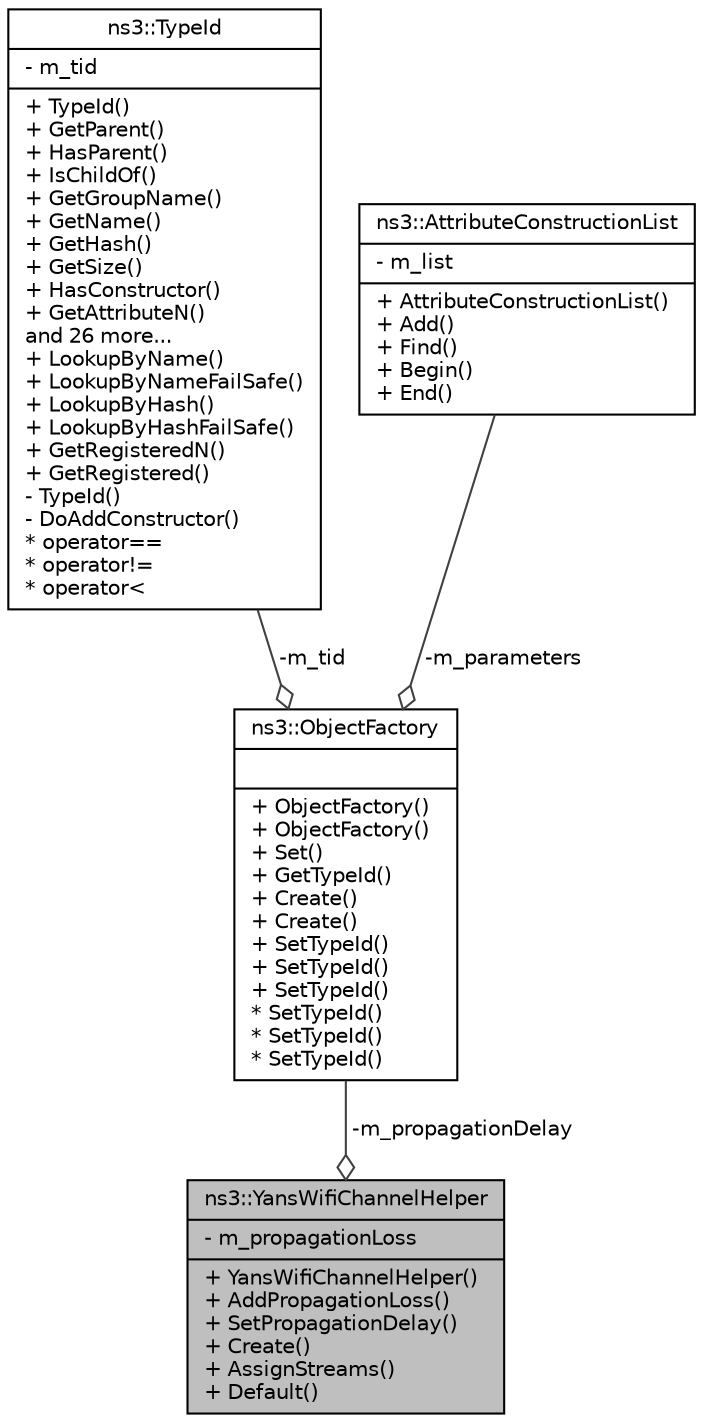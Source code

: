 digraph "ns3::YansWifiChannelHelper"
{
  edge [fontname="Helvetica",fontsize="10",labelfontname="Helvetica",labelfontsize="10"];
  node [fontname="Helvetica",fontsize="10",shape=record];
  Node1 [label="{ns3::YansWifiChannelHelper\n|- m_propagationLoss\l|+ YansWifiChannelHelper()\l+ AddPropagationLoss()\l+ SetPropagationDelay()\l+ Create()\l+ AssignStreams()\l+ Default()\l}",height=0.2,width=0.4,color="black", fillcolor="grey75", style="filled", fontcolor="black"];
  Node2 -> Node1 [color="grey25",fontsize="10",style="solid",label=" -m_propagationDelay" ,arrowhead="odiamond"];
  Node2 [label="{ns3::ObjectFactory\n||+ ObjectFactory()\l+ ObjectFactory()\l+ Set()\l+ GetTypeId()\l+ Create()\l+ Create()\l+ SetTypeId()\l+ SetTypeId()\l+ SetTypeId()\l* SetTypeId()\l* SetTypeId()\l* SetTypeId()\l}",height=0.2,width=0.4,color="black", fillcolor="white", style="filled",URL="$d5/d0d/classns3_1_1ObjectFactory.html",tooltip="Instantiate subclasses of ns3::Object. "];
  Node3 -> Node2 [color="grey25",fontsize="10",style="solid",label=" -m_tid" ,arrowhead="odiamond"];
  Node3 [label="{ns3::TypeId\n|- m_tid\l|+ TypeId()\l+ GetParent()\l+ HasParent()\l+ IsChildOf()\l+ GetGroupName()\l+ GetName()\l+ GetHash()\l+ GetSize()\l+ HasConstructor()\l+ GetAttributeN()\land 26 more...\l+ LookupByName()\l+ LookupByNameFailSafe()\l+ LookupByHash()\l+ LookupByHashFailSafe()\l+ GetRegisteredN()\l+ GetRegistered()\l- TypeId()\l- DoAddConstructor()\l* operator==\l* operator!=\l* operator\<\l}",height=0.2,width=0.4,color="black", fillcolor="white", style="filled",URL="$d6/d11/classns3_1_1TypeId.html",tooltip="a unique identifier for an interface. "];
  Node4 -> Node2 [color="grey25",fontsize="10",style="solid",label=" -m_parameters" ,arrowhead="odiamond"];
  Node4 [label="{ns3::AttributeConstructionList\n|- m_list\l|+ AttributeConstructionList()\l+ Add()\l+ Find()\l+ Begin()\l+ End()\l}",height=0.2,width=0.4,color="black", fillcolor="white", style="filled",URL="$d3/df3/classns3_1_1AttributeConstructionList.html"];
}
